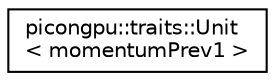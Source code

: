 digraph "Graphical Class Hierarchy"
{
 // LATEX_PDF_SIZE
  edge [fontname="Helvetica",fontsize="10",labelfontname="Helvetica",labelfontsize="10"];
  node [fontname="Helvetica",fontsize="10",shape=record];
  rankdir="LR";
  Node0 [label="picongpu::traits::Unit\l\< momentumPrev1 \>",height=0.2,width=0.4,color="black", fillcolor="white", style="filled",URL="$structpicongpu_1_1traits_1_1_unit_3_01momentum_prev1_01_4.html",tooltip=" "];
}
